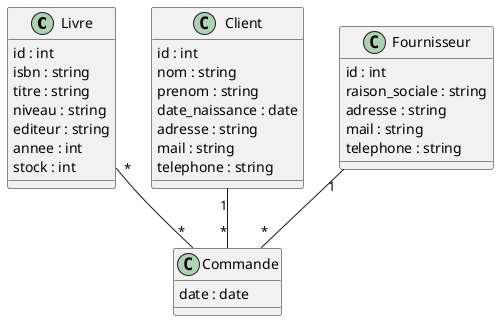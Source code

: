 @startuml

class Livre {
    id : int
    isbn : string
    titre : string
    niveau : string
    editeur : string
    annee : int
    stock : int
}

class Client {
    id : int
    nom : string
    prenom : string
    date_naissance : date
    adresse : string
    mail : string
    telephone : string
}

class Fournisseur {
    id : int
    raison_sociale : string
    adresse : string
    mail : string
    telephone : string
}

class Commande {
    date : date
}

Livre "*" -- "*" Commande
Client "1" -- "*" Commande
Fournisseur "1" -- "*" Commande


@enduml
